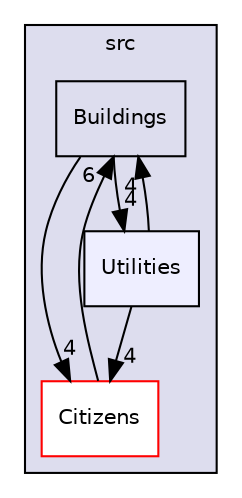 digraph "src/Utilities" {
  compound=true
  node [ fontsize="10", fontname="Helvetica"];
  edge [ labelfontsize="10", labelfontname="Helvetica"];
  subgraph clusterdir_68267d1309a1af8e8297ef4c3efbcdba {
    graph [ bgcolor="#ddddee", pencolor="black", label="src" fontname="Helvetica", fontsize="10", URL="dir_68267d1309a1af8e8297ef4c3efbcdba.html"]
  dir_72e3e6afd7dac6edbd74222a41943123 [shape=box label="Buildings" URL="dir_72e3e6afd7dac6edbd74222a41943123.html"];
  dir_b3280085a459050633bb0b3bfa44e340 [shape=box label="Citizens" fillcolor="white" style="filled" color="red" URL="dir_b3280085a459050633bb0b3bfa44e340.html"];
  dir_ff383ddf1aa4eab0c4ce7910366d05a5 [shape=box, label="Utilities", style="filled", fillcolor="#eeeeff", pencolor="black", URL="dir_ff383ddf1aa4eab0c4ce7910366d05a5.html"];
  }
  dir_b3280085a459050633bb0b3bfa44e340->dir_72e3e6afd7dac6edbd74222a41943123 [headlabel="6", labeldistance=1.5 headhref="dir_000222_000221.html"];
  dir_ff383ddf1aa4eab0c4ce7910366d05a5->dir_72e3e6afd7dac6edbd74222a41943123 [headlabel="4", labeldistance=1.5 headhref="dir_000229_000221.html"];
  dir_ff383ddf1aa4eab0c4ce7910366d05a5->dir_b3280085a459050633bb0b3bfa44e340 [headlabel="4", labeldistance=1.5 headhref="dir_000229_000222.html"];
  dir_72e3e6afd7dac6edbd74222a41943123->dir_b3280085a459050633bb0b3bfa44e340 [headlabel="4", labeldistance=1.5 headhref="dir_000221_000222.html"];
  dir_72e3e6afd7dac6edbd74222a41943123->dir_ff383ddf1aa4eab0c4ce7910366d05a5 [headlabel="4", labeldistance=1.5 headhref="dir_000221_000229.html"];
}
